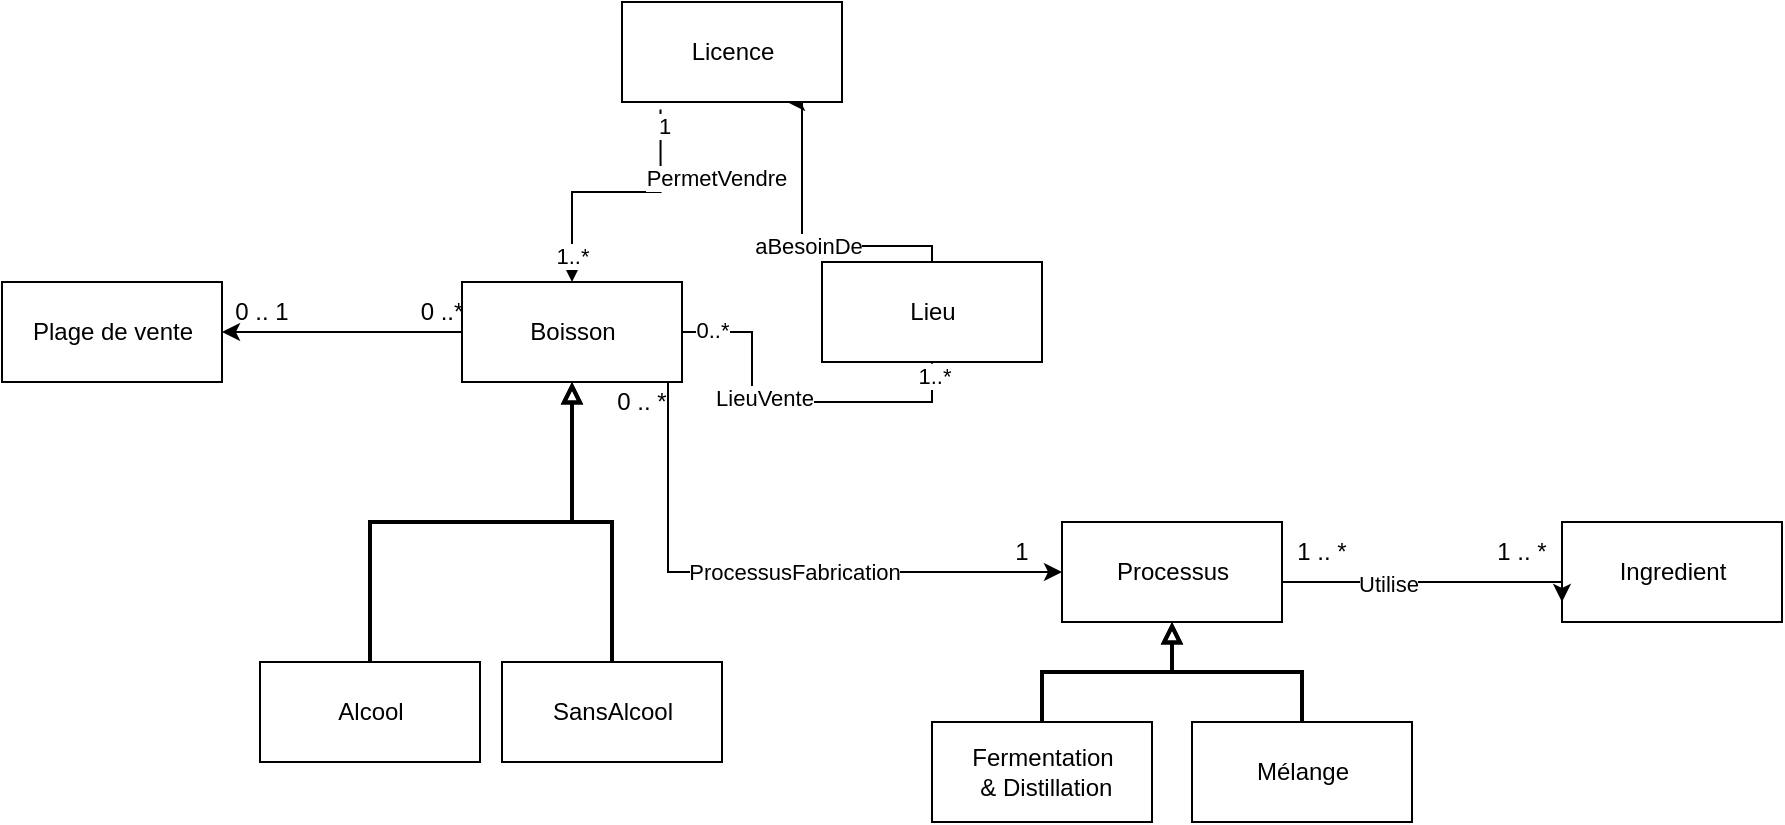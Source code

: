 <mxfile version="20.3.0" type="device"><diagram id="yISyJ6kcytrSjdeQ8MIP" name="Page-1"><mxGraphModel dx="1148" dy="1918" grid="1" gridSize="10" guides="1" tooltips="1" connect="1" arrows="1" fold="1" page="1" pageScale="1" pageWidth="827" pageHeight="1169" math="0" shadow="0"><root><mxCell id="0"/><mxCell id="1" parent="0"/><mxCell id="-fY4iJhpFrmYjrr72ALV-5" value="Alcool" style="html=1;" vertex="1" parent="1"><mxGeometry x="279" y="240" width="110" height="50" as="geometry"/></mxCell><mxCell id="-fY4iJhpFrmYjrr72ALV-17" style="edgeStyle=orthogonalEdgeStyle;rounded=0;orthogonalLoop=1;jettySize=auto;html=1;exitX=0.5;exitY=0;exitDx=0;exitDy=0;entryX=0.5;entryY=1;entryDx=0;entryDy=0;endArrow=block;endFill=0;strokeWidth=2;" edge="1" parent="1" source="-fY4iJhpFrmYjrr72ALV-9" target="-fY4iJhpFrmYjrr72ALV-10"><mxGeometry relative="1" as="geometry"/></mxCell><mxCell id="-fY4iJhpFrmYjrr72ALV-9" value="SansAlcool" style="html=1;" vertex="1" parent="1"><mxGeometry x="400" y="240" width="110" height="50" as="geometry"/></mxCell><mxCell id="-fY4iJhpFrmYjrr72ALV-16" style="edgeStyle=orthogonalEdgeStyle;rounded=0;orthogonalLoop=1;jettySize=auto;html=1;exitX=0.5;exitY=0;exitDx=0;exitDy=0;entryX=0.5;entryY=1;entryDx=0;entryDy=0;endArrow=block;endFill=0;strokeWidth=2;" edge="1" parent="1" source="-fY4iJhpFrmYjrr72ALV-5" target="-fY4iJhpFrmYjrr72ALV-10"><mxGeometry relative="1" as="geometry"/></mxCell><mxCell id="-fY4iJhpFrmYjrr72ALV-51" style="edgeStyle=orthogonalEdgeStyle;rounded=0;orthogonalLoop=1;jettySize=auto;html=1;exitX=0.75;exitY=1;exitDx=0;exitDy=0;entryX=0;entryY=0.5;entryDx=0;entryDy=0;" edge="1" parent="1" source="-fY4iJhpFrmYjrr72ALV-10" target="-fY4iJhpFrmYjrr72ALV-34"><mxGeometry relative="1" as="geometry"><Array as="points"><mxPoint x="483" y="195"/></Array></mxGeometry></mxCell><mxCell id="-fY4iJhpFrmYjrr72ALV-52" value="ProcessusFabrication" style="edgeLabel;html=1;align=center;verticalAlign=middle;resizable=0;points=[];" vertex="1" connectable="0" parent="-fY4iJhpFrmYjrr72ALV-51"><mxGeometry x="0.187" y="-2" relative="1" as="geometry"><mxPoint x="-7" y="-2" as="offset"/></mxGeometry></mxCell><mxCell id="-fY4iJhpFrmYjrr72ALV-53" style="edgeStyle=orthogonalEdgeStyle;rounded=0;orthogonalLoop=1;jettySize=auto;html=1;exitX=1;exitY=0.5;exitDx=0;exitDy=0;entryX=0.5;entryY=1;entryDx=0;entryDy=0;" edge="1" parent="1" source="-fY4iJhpFrmYjrr72ALV-10" target="-fY4iJhpFrmYjrr72ALV-50"><mxGeometry relative="1" as="geometry"/></mxCell><mxCell id="-fY4iJhpFrmYjrr72ALV-54" value="LieuVente" style="edgeLabel;html=1;align=center;verticalAlign=middle;resizable=0;points=[];" vertex="1" connectable="0" parent="-fY4iJhpFrmYjrr72ALV-53"><mxGeometry x="-0.247" y="-2" relative="1" as="geometry"><mxPoint x="8" as="offset"/></mxGeometry></mxCell><mxCell id="-fY4iJhpFrmYjrr72ALV-71" value="0..*" style="edgeLabel;html=1;align=center;verticalAlign=middle;resizable=0;points=[];" vertex="1" connectable="0" parent="-fY4iJhpFrmYjrr72ALV-53"><mxGeometry x="-0.838" y="1" relative="1" as="geometry"><mxPoint as="offset"/></mxGeometry></mxCell><mxCell id="-fY4iJhpFrmYjrr72ALV-72" value="1..*" style="edgeLabel;html=1;align=center;verticalAlign=middle;resizable=0;points=[];" vertex="1" connectable="0" parent="-fY4iJhpFrmYjrr72ALV-53"><mxGeometry x="0.61" y="1" relative="1" as="geometry"><mxPoint x="16" y="-12" as="offset"/></mxGeometry></mxCell><mxCell id="-fY4iJhpFrmYjrr72ALV-77" style="edgeStyle=orthogonalEdgeStyle;rounded=0;orthogonalLoop=1;jettySize=auto;html=1;exitX=0;exitY=0.5;exitDx=0;exitDy=0;entryX=1;entryY=0.5;entryDx=0;entryDy=0;endArrow=classic;endFill=1;" edge="1" parent="1" source="-fY4iJhpFrmYjrr72ALV-10" target="-fY4iJhpFrmYjrr72ALV-39"><mxGeometry relative="1" as="geometry"/></mxCell><mxCell id="-fY4iJhpFrmYjrr72ALV-10" value="Boisson" style="html=1;" vertex="1" parent="1"><mxGeometry x="380" y="50" width="110" height="50" as="geometry"/></mxCell><mxCell id="-fY4iJhpFrmYjrr72ALV-25" value="Ingredient" style="html=1;" vertex="1" parent="1"><mxGeometry x="930" y="170" width="110" height="50" as="geometry"/></mxCell><mxCell id="-fY4iJhpFrmYjrr72ALV-68" style="edgeStyle=orthogonalEdgeStyle;rounded=0;orthogonalLoop=1;jettySize=auto;html=1;exitX=1;exitY=0.5;exitDx=0;exitDy=0;endArrow=classic;endFill=1;" edge="1" parent="1" source="-fY4iJhpFrmYjrr72ALV-34"><mxGeometry relative="1" as="geometry"><mxPoint x="930" y="210" as="targetPoint"/><Array as="points"><mxPoint x="790" y="200"/><mxPoint x="930" y="200"/></Array></mxGeometry></mxCell><mxCell id="-fY4iJhpFrmYjrr72ALV-69" value="Utilise" style="edgeLabel;html=1;align=center;verticalAlign=middle;resizable=0;points=[];" vertex="1" connectable="0" parent="-fY4iJhpFrmYjrr72ALV-68"><mxGeometry x="-0.251" y="-1" relative="1" as="geometry"><mxPoint as="offset"/></mxGeometry></mxCell><mxCell id="-fY4iJhpFrmYjrr72ALV-34" value="Processus" style="html=1;" vertex="1" parent="1"><mxGeometry x="680" y="170" width="110" height="50" as="geometry"/></mxCell><mxCell id="-fY4iJhpFrmYjrr72ALV-39" value="Plage de vente" style="html=1;" vertex="1" parent="1"><mxGeometry x="150" y="50" width="110" height="50" as="geometry"/></mxCell><mxCell id="-fY4iJhpFrmYjrr72ALV-59" style="edgeStyle=orthogonalEdgeStyle;rounded=0;orthogonalLoop=1;jettySize=auto;html=1;exitX=0.5;exitY=0;exitDx=0;exitDy=0;entryX=0.75;entryY=1;entryDx=0;entryDy=0;" edge="1" parent="1" source="-fY4iJhpFrmYjrr72ALV-50" target="-fY4iJhpFrmYjrr72ALV-55"><mxGeometry relative="1" as="geometry"><Array as="points"><mxPoint x="605" y="32"/><mxPoint x="550" y="32"/><mxPoint x="550" y="-10"/></Array></mxGeometry></mxCell><mxCell id="-fY4iJhpFrmYjrr72ALV-60" value="aBesoinDe" style="edgeLabel;html=1;align=center;verticalAlign=middle;resizable=0;points=[];" vertex="1" connectable="0" parent="-fY4iJhpFrmYjrr72ALV-59"><mxGeometry x="-0.036" y="-3" relative="1" as="geometry"><mxPoint as="offset"/></mxGeometry></mxCell><mxCell id="-fY4iJhpFrmYjrr72ALV-73" value="0 .. *" style="edgeLabel;html=1;align=center;verticalAlign=middle;resizable=0;points=[];" vertex="1" connectable="0" parent="-fY4iJhpFrmYjrr72ALV-59"><mxGeometry x="-0.83" y="1" relative="1" as="geometry"><mxPoint x="6" y="15" as="offset"/></mxGeometry></mxCell><mxCell id="-fY4iJhpFrmYjrr72ALV-74" value="1" style="edgeLabel;html=1;align=center;verticalAlign=middle;resizable=0;points=[];" vertex="1" connectable="0" parent="-fY4iJhpFrmYjrr72ALV-59"><mxGeometry x="0.893" y="-2" relative="1" as="geometry"><mxPoint x="-6" y="-10" as="offset"/></mxGeometry></mxCell><mxCell id="-fY4iJhpFrmYjrr72ALV-50" value="Lieu" style="html=1;" vertex="1" parent="1"><mxGeometry x="560" y="40" width="110" height="50" as="geometry"/></mxCell><mxCell id="-fY4iJhpFrmYjrr72ALV-56" style="edgeStyle=orthogonalEdgeStyle;rounded=0;orthogonalLoop=1;jettySize=auto;html=1;exitX=0.175;exitY=1.076;exitDx=0;exitDy=0;entryX=0.5;entryY=0;entryDx=0;entryDy=0;exitPerimeter=0;" edge="1" parent="1" source="-fY4iJhpFrmYjrr72ALV-55" target="-fY4iJhpFrmYjrr72ALV-10"><mxGeometry relative="1" as="geometry"/></mxCell><mxCell id="-fY4iJhpFrmYjrr72ALV-57" value="PermetVendre" style="edgeLabel;html=1;align=center;verticalAlign=middle;resizable=0;points=[];" vertex="1" connectable="0" parent="-fY4iJhpFrmYjrr72ALV-56"><mxGeometry x="-0.516" relative="1" as="geometry"><mxPoint x="27" y="2" as="offset"/></mxGeometry></mxCell><mxCell id="-fY4iJhpFrmYjrr72ALV-75" value="1" style="edgeLabel;html=1;align=center;verticalAlign=middle;resizable=0;points=[];" vertex="1" connectable="0" parent="-fY4iJhpFrmYjrr72ALV-56"><mxGeometry x="-0.883" y="1" relative="1" as="geometry"><mxPoint as="offset"/></mxGeometry></mxCell><mxCell id="-fY4iJhpFrmYjrr72ALV-76" value="1..*" style="edgeLabel;html=1;align=center;verticalAlign=middle;resizable=0;points=[];" vertex="1" connectable="0" parent="-fY4iJhpFrmYjrr72ALV-56"><mxGeometry x="0.802" relative="1" as="geometry"><mxPoint as="offset"/></mxGeometry></mxCell><mxCell id="-fY4iJhpFrmYjrr72ALV-55" value="Licence" style="html=1;" vertex="1" parent="1"><mxGeometry x="460" y="-90" width="110" height="50" as="geometry"/></mxCell><mxCell id="-fY4iJhpFrmYjrr72ALV-62" style="edgeStyle=orthogonalEdgeStyle;rounded=0;orthogonalLoop=1;jettySize=auto;html=1;exitX=0.5;exitY=0;exitDx=0;exitDy=0;entryX=0.5;entryY=1;entryDx=0;entryDy=0;endArrow=block;endFill=0;strokeWidth=2;" edge="1" parent="1" source="-fY4iJhpFrmYjrr72ALV-61" target="-fY4iJhpFrmYjrr72ALV-34"><mxGeometry relative="1" as="geometry"/></mxCell><mxCell id="-fY4iJhpFrmYjrr72ALV-61" value="Fermentation&lt;br&gt;&amp;nbsp;&amp;amp; Distillation" style="html=1;" vertex="1" parent="1"><mxGeometry x="615" y="270" width="110" height="50" as="geometry"/></mxCell><mxCell id="-fY4iJhpFrmYjrr72ALV-65" style="edgeStyle=orthogonalEdgeStyle;rounded=0;orthogonalLoop=1;jettySize=auto;html=1;exitX=0.5;exitY=0;exitDx=0;exitDy=0;entryX=0.5;entryY=1;entryDx=0;entryDy=0;endArrow=block;endFill=0;strokeWidth=2;" edge="1" parent="1" source="-fY4iJhpFrmYjrr72ALV-64" target="-fY4iJhpFrmYjrr72ALV-34"><mxGeometry relative="1" as="geometry"/></mxCell><mxCell id="-fY4iJhpFrmYjrr72ALV-64" value="Mélange" style="html=1;" vertex="1" parent="1"><mxGeometry x="745" y="270" width="110" height="50" as="geometry"/></mxCell><mxCell id="-fY4iJhpFrmYjrr72ALV-81" value="0 .. 1" style="text;html=1;strokeColor=none;fillColor=none;align=center;verticalAlign=middle;whiteSpace=wrap;rounded=0;" vertex="1" parent="1"><mxGeometry x="250" y="50" width="60" height="30" as="geometry"/></mxCell><mxCell id="-fY4iJhpFrmYjrr72ALV-83" value="0 ..*" style="text;html=1;strokeColor=none;fillColor=none;align=center;verticalAlign=middle;whiteSpace=wrap;rounded=0;" vertex="1" parent="1"><mxGeometry x="340" y="50" width="60" height="30" as="geometry"/></mxCell><mxCell id="-fY4iJhpFrmYjrr72ALV-84" value="1" style="text;html=1;strokeColor=none;fillColor=none;align=center;verticalAlign=middle;whiteSpace=wrap;rounded=0;" vertex="1" parent="1"><mxGeometry x="630" y="170" width="60" height="30" as="geometry"/></mxCell><mxCell id="-fY4iJhpFrmYjrr72ALV-85" value="0 .. *" style="text;html=1;strokeColor=none;fillColor=none;align=center;verticalAlign=middle;whiteSpace=wrap;rounded=0;" vertex="1" parent="1"><mxGeometry x="430" y="70" width="80" height="80" as="geometry"/></mxCell><mxCell id="-fY4iJhpFrmYjrr72ALV-86" value="1 .. *" style="text;html=1;strokeColor=none;fillColor=none;align=center;verticalAlign=middle;whiteSpace=wrap;rounded=0;" vertex="1" parent="1"><mxGeometry x="880" y="170" width="60" height="30" as="geometry"/></mxCell><mxCell id="-fY4iJhpFrmYjrr72ALV-88" value="1 .. *" style="text;html=1;strokeColor=none;fillColor=none;align=center;verticalAlign=middle;whiteSpace=wrap;rounded=0;" vertex="1" parent="1"><mxGeometry x="780" y="170" width="60" height="30" as="geometry"/></mxCell></root></mxGraphModel></diagram></mxfile>